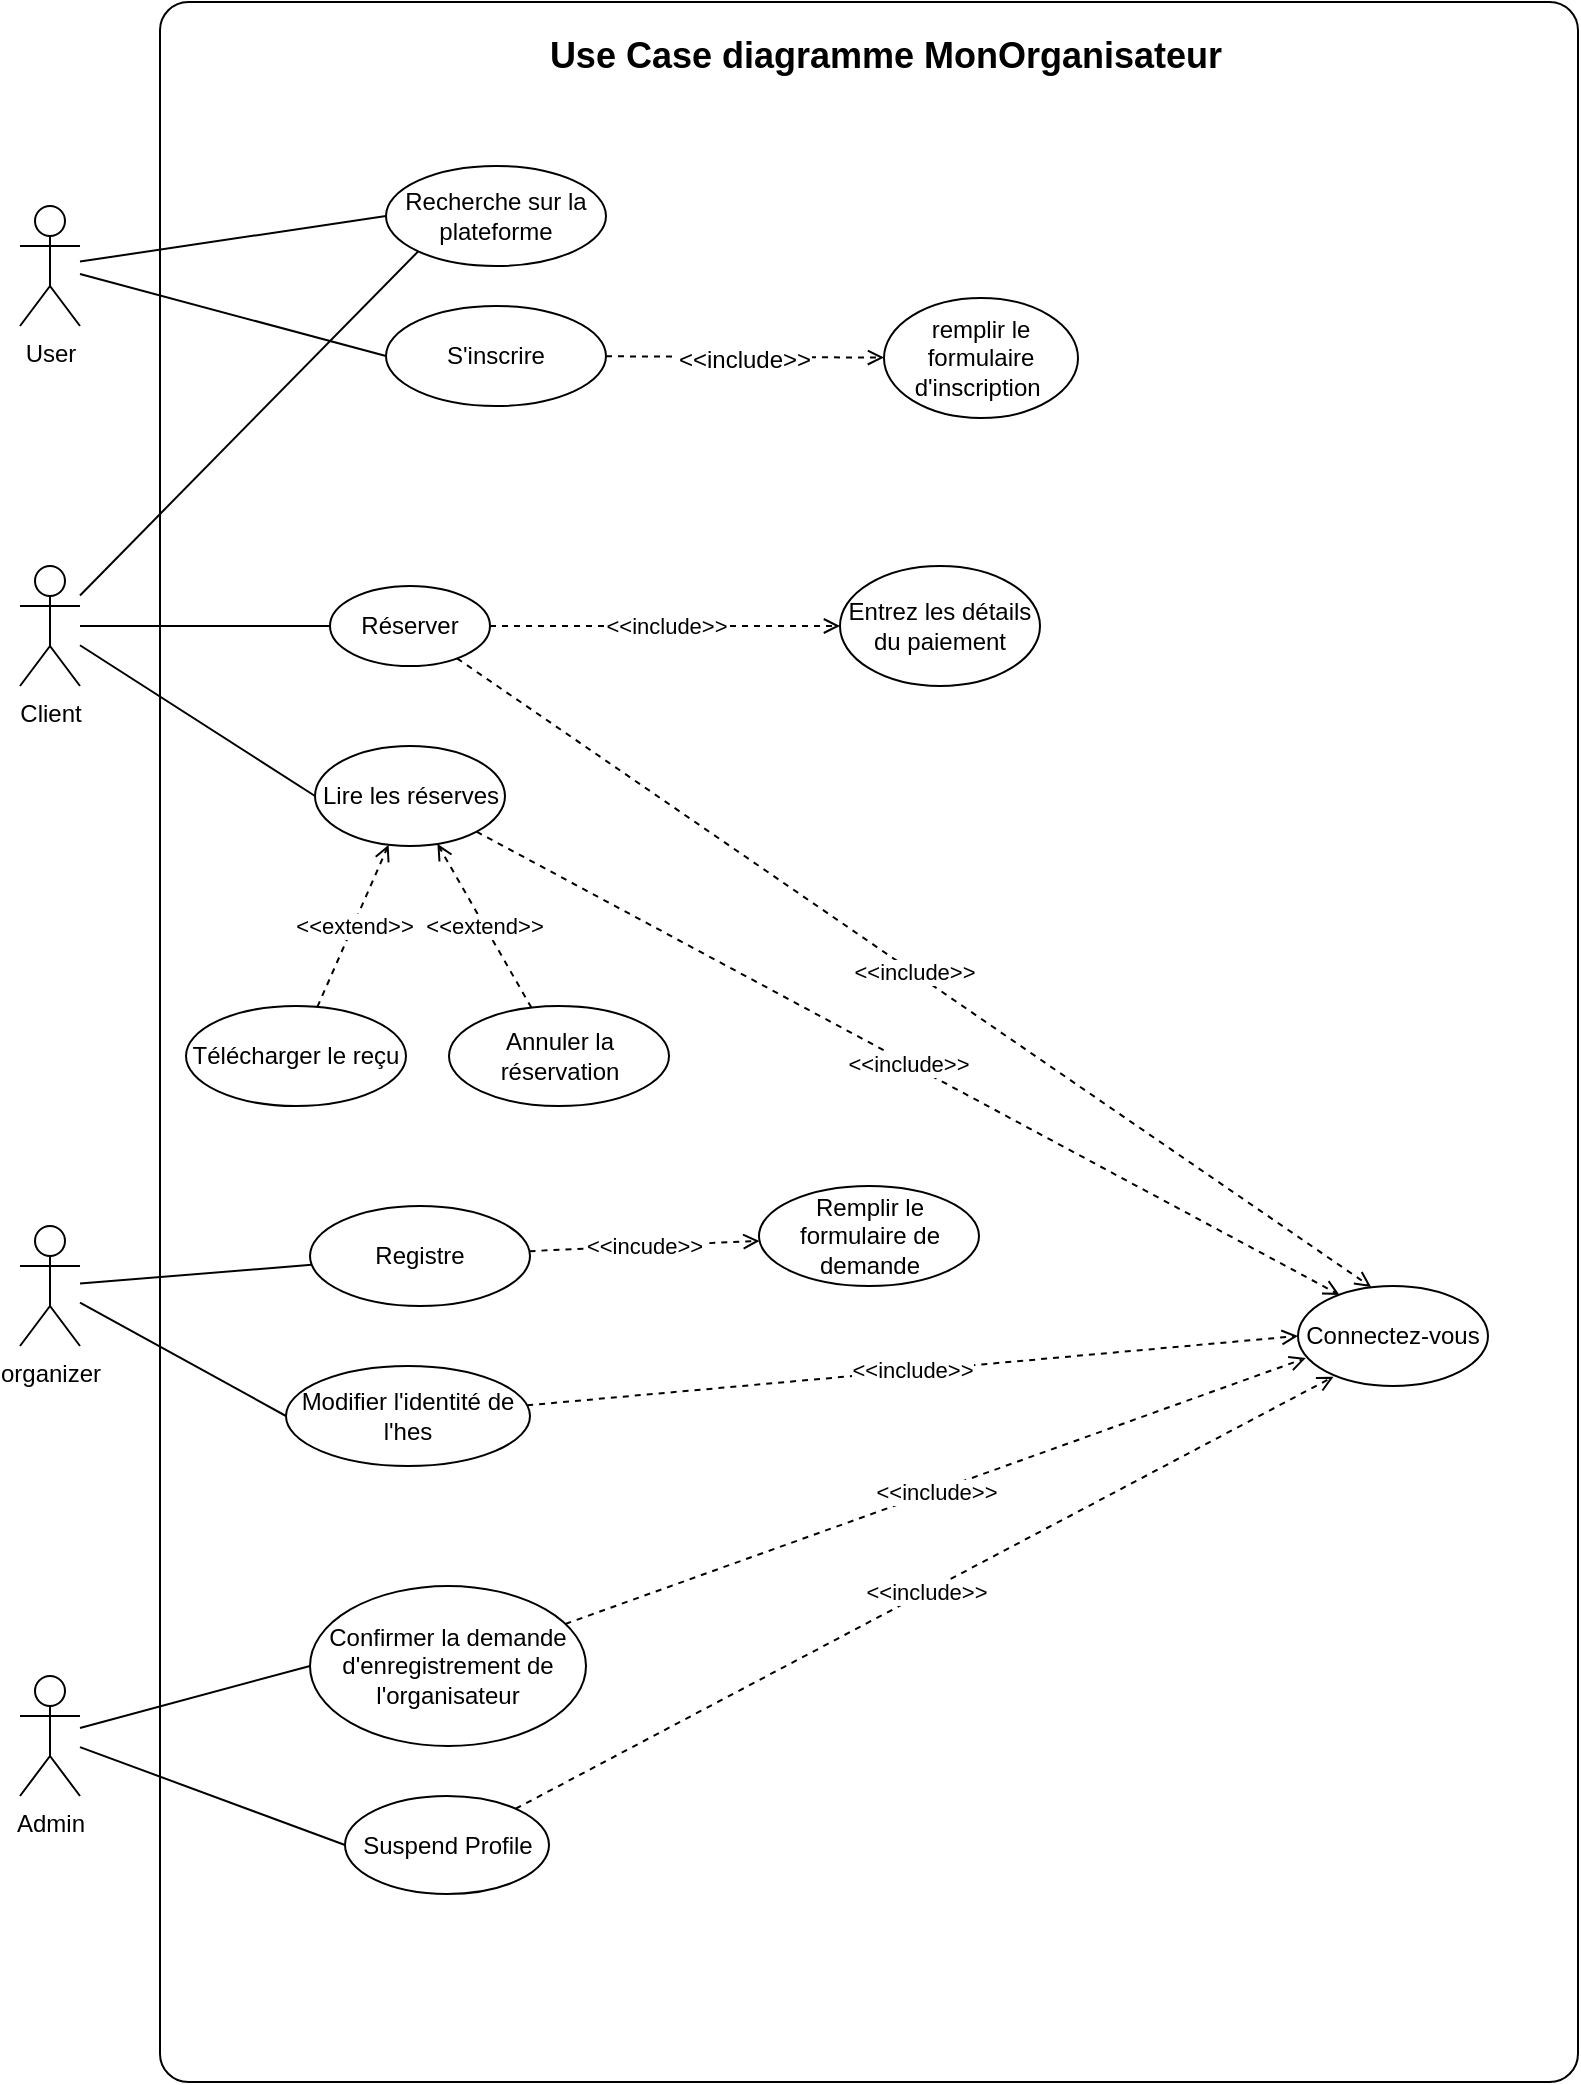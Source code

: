 <mxfile version="16.1.2" type="device"><diagram id="ixggnV8RtaeOouiZ63La" name="Page-1"><mxGraphModel dx="1021" dy="662" grid="1" gridSize="10" guides="1" tooltips="1" connect="1" arrows="1" fold="1" page="1" pageScale="1" pageWidth="850" pageHeight="1100" math="0" shadow="0"><root><mxCell id="0"/><mxCell id="1" parent="0"/><mxCell id="LcNwLO7DvMdSj1Io22Rn-1" value="" style="rounded=1;whiteSpace=wrap;html=1;arcSize=2;fontStyle=0" parent="1" vertex="1"><mxGeometry x="107" y="28" width="709" height="1040" as="geometry"/></mxCell><mxCell id="LcNwLO7DvMdSj1Io22Rn-7" style="edgeStyle=none;rounded=0;orthogonalLoop=1;jettySize=auto;html=1;endArrow=none;endFill=0;" parent="1" source="LcNwLO7DvMdSj1Io22Rn-9" target="LcNwLO7DvMdSj1Io22Rn-32" edge="1"><mxGeometry relative="1" as="geometry"/></mxCell><mxCell id="LcNwLO7DvMdSj1Io22Rn-8" style="edgeStyle=none;rounded=0;orthogonalLoop=1;jettySize=auto;html=1;entryX=0;entryY=0.5;entryDx=0;entryDy=0;endArrow=none;endFill=0;" parent="1" source="LcNwLO7DvMdSj1Io22Rn-9" target="LcNwLO7DvMdSj1Io22Rn-34" edge="1"><mxGeometry relative="1" as="geometry"/></mxCell><mxCell id="rEs1j5VtkF3X8l7jMAPh-16" style="edgeStyle=none;rounded=0;orthogonalLoop=1;jettySize=auto;html=1;entryX=0;entryY=1;entryDx=0;entryDy=0;endArrow=none;endFill=0;" parent="1" source="LcNwLO7DvMdSj1Io22Rn-9" target="rEs1j5VtkF3X8l7jMAPh-21" edge="1"><mxGeometry relative="1" as="geometry"><mxPoint x="182" y="315" as="targetPoint"/></mxGeometry></mxCell><mxCell id="LcNwLO7DvMdSj1Io22Rn-9" value="Client" style="shape=umlActor;verticalLabelPosition=bottom;verticalAlign=top;html=1;outlineConnect=0;" parent="1" vertex="1"><mxGeometry x="37" y="310" width="30" height="60" as="geometry"/></mxCell><mxCell id="LcNwLO7DvMdSj1Io22Rn-12" style="edgeStyle=none;rounded=0;orthogonalLoop=1;jettySize=auto;html=1;entryX=0;entryY=0.5;entryDx=0;entryDy=0;endArrow=none;endFill=0;" parent="1" source="LcNwLO7DvMdSj1Io22Rn-16" target="LcNwLO7DvMdSj1Io22Rn-40" edge="1"><mxGeometry relative="1" as="geometry"/></mxCell><mxCell id="LcNwLO7DvMdSj1Io22Rn-13" style="edgeStyle=none;rounded=0;orthogonalLoop=1;jettySize=auto;html=1;entryX=0;entryY=0.5;entryDx=0;entryDy=0;endArrow=none;endFill=0;" parent="1" source="LcNwLO7DvMdSj1Io22Rn-16" target="LcNwLO7DvMdSj1Io22Rn-42" edge="1"><mxGeometry relative="1" as="geometry"/></mxCell><mxCell id="LcNwLO7DvMdSj1Io22Rn-16" value="Admin" style="shape=umlActor;verticalLabelPosition=bottom;verticalAlign=top;html=1;outlineConnect=0;" parent="1" vertex="1"><mxGeometry x="37" y="865" width="30" height="60" as="geometry"/></mxCell><mxCell id="LcNwLO7DvMdSj1Io22Rn-17" value="&lt;font style=&quot;font-size: 18px&quot;&gt;&lt;b&gt;Use Case diagramme MonOrganisateur&lt;/b&gt;&lt;/font&gt;" style="text;html=1;strokeColor=none;fillColor=none;align=center;verticalAlign=middle;whiteSpace=wrap;rounded=0;" parent="1" vertex="1"><mxGeometry x="240" y="40" width="460" height="30" as="geometry"/></mxCell><mxCell id="LcNwLO7DvMdSj1Io22Rn-27" style="edgeStyle=none;rounded=0;orthogonalLoop=1;jettySize=auto;html=1;entryX=1;entryY=1;entryDx=0;entryDy=0;endArrow=none;endFill=0;" parent="1" edge="1"><mxGeometry relative="1" as="geometry"><mxPoint x="245.284" y="432.142" as="sourcePoint"/><mxPoint x="245.284" y="432.142" as="targetPoint"/></mxGeometry></mxCell><mxCell id="LcNwLO7DvMdSj1Io22Rn-28" value="Connectez-vous" style="ellipse;whiteSpace=wrap;html=1;" parent="1" vertex="1"><mxGeometry x="676" y="670" width="95" height="50" as="geometry"/></mxCell><mxCell id="rEs1j5VtkF3X8l7jMAPh-5" style="edgeStyle=none;rounded=0;orthogonalLoop=1;jettySize=auto;html=1;entryX=0;entryY=0.5;entryDx=0;entryDy=0;endArrow=none;endFill=0;" parent="1" source="LcNwLO7DvMdSj1Io22Rn-30" target="rEs1j5VtkF3X8l7jMAPh-4" edge="1"><mxGeometry relative="1" as="geometry"/></mxCell><mxCell id="rEs1j5VtkF3X8l7jMAPh-22" style="edgeStyle=none;rounded=0;orthogonalLoop=1;jettySize=auto;html=1;entryX=0;entryY=0.5;entryDx=0;entryDy=0;endArrow=none;endFill=0;" parent="1" source="LcNwLO7DvMdSj1Io22Rn-30" target="rEs1j5VtkF3X8l7jMAPh-21" edge="1"><mxGeometry relative="1" as="geometry"/></mxCell><mxCell id="LcNwLO7DvMdSj1Io22Rn-30" value="User" style="shape=umlActor;verticalLabelPosition=bottom;verticalAlign=top;html=1;outlineConnect=0;" parent="1" vertex="1"><mxGeometry x="37" y="130" width="30" height="60" as="geometry"/></mxCell><mxCell id="LcNwLO7DvMdSj1Io22Rn-31" value="&amp;lt;&amp;lt;include&amp;gt;&amp;gt;" style="edgeStyle=none;rounded=0;orthogonalLoop=1;jettySize=auto;html=1;endArrow=open;endFill=0;entryX=0.385;entryY=0.01;entryDx=0;entryDy=0;entryPerimeter=0;startArrow=none;startFill=0;dashed=1;" parent="1" source="LcNwLO7DvMdSj1Io22Rn-32" target="LcNwLO7DvMdSj1Io22Rn-28" edge="1"><mxGeometry relative="1" as="geometry"><mxPoint x="527" y="728" as="targetPoint"/></mxGeometry></mxCell><mxCell id="LcNwLO7DvMdSj1Io22Rn-32" value="Réserver" style="ellipse;whiteSpace=wrap;html=1;" parent="1" vertex="1"><mxGeometry x="192" y="320" width="80" height="40" as="geometry"/></mxCell><mxCell id="LcNwLO7DvMdSj1Io22Rn-33" value="&amp;lt;&amp;lt;include&amp;gt;&amp;gt;" style="edgeStyle=none;rounded=0;orthogonalLoop=1;jettySize=auto;html=1;endArrow=open;endFill=0;entryX=0.219;entryY=0.089;entryDx=0;entryDy=0;entryPerimeter=0;startArrow=none;startFill=0;dashed=1;" parent="1" source="LcNwLO7DvMdSj1Io22Rn-34" target="LcNwLO7DvMdSj1Io22Rn-28" edge="1"><mxGeometry relative="1" as="geometry"/></mxCell><mxCell id="LcNwLO7DvMdSj1Io22Rn-34" value="Lire les réserves" style="ellipse;whiteSpace=wrap;html=1;" parent="1" vertex="1"><mxGeometry x="184.5" y="400" width="95" height="50" as="geometry"/></mxCell><mxCell id="LcNwLO7DvMdSj1Io22Rn-35" value="&amp;lt;&amp;lt;include&amp;gt;&amp;gt;" style="edgeStyle=none;rounded=0;orthogonalLoop=1;jettySize=auto;html=1;entryX=0;entryY=0.5;entryDx=0;entryDy=0;dashed=1;startArrow=none;startFill=0;endArrow=open;endFill=0;exitX=1;exitY=0.5;exitDx=0;exitDy=0;" parent="1" source="LcNwLO7DvMdSj1Io22Rn-32" target="LcNwLO7DvMdSj1Io22Rn-47" edge="1"><mxGeometry relative="1" as="geometry"/></mxCell><mxCell id="LcNwLO7DvMdSj1Io22Rn-39" value="&amp;lt;&amp;lt;include&amp;gt;&amp;gt;" style="edgeStyle=none;rounded=0;orthogonalLoop=1;jettySize=auto;html=1;endArrow=open;endFill=0;entryX=0.041;entryY=0.721;entryDx=0;entryDy=0;entryPerimeter=0;startArrow=none;startFill=0;dashed=1;" parent="1" source="LcNwLO7DvMdSj1Io22Rn-40" target="LcNwLO7DvMdSj1Io22Rn-28" edge="1"><mxGeometry relative="1" as="geometry"><Array as="points"/></mxGeometry></mxCell><mxCell id="LcNwLO7DvMdSj1Io22Rn-40" value="Confirmer la demande d'enregistrement de l'organisateur" style="ellipse;whiteSpace=wrap;html=1;" parent="1" vertex="1"><mxGeometry x="182" y="820" width="138" height="80" as="geometry"/></mxCell><mxCell id="LcNwLO7DvMdSj1Io22Rn-41" value="&amp;lt;&amp;lt;include&amp;gt;&amp;gt;" style="edgeStyle=none;rounded=0;orthogonalLoop=1;jettySize=auto;html=1;endArrow=open;endFill=0;entryX=0.187;entryY=0.907;entryDx=0;entryDy=0;entryPerimeter=0;startArrow=none;startFill=0;dashed=1;" parent="1" source="LcNwLO7DvMdSj1Io22Rn-42" target="LcNwLO7DvMdSj1Io22Rn-28" edge="1"><mxGeometry relative="1" as="geometry"/></mxCell><mxCell id="LcNwLO7DvMdSj1Io22Rn-42" value="Suspend Profile" style="ellipse;whiteSpace=wrap;html=1;" parent="1" vertex="1"><mxGeometry x="199.5" y="925" width="102" height="49" as="geometry"/></mxCell><mxCell id="LcNwLO7DvMdSj1Io22Rn-47" value="Entrez les détails du paiement" style="ellipse;whiteSpace=wrap;html=1;" parent="1" vertex="1"><mxGeometry x="447" y="310" width="100" height="60" as="geometry"/></mxCell><mxCell id="rEs1j5VtkF3X8l7jMAPh-3" style="rounded=0;orthogonalLoop=1;jettySize=auto;html=1;entryX=0;entryY=0.5;entryDx=0;entryDy=0;endArrow=none;endFill=0;" parent="1" source="rEs1j5VtkF3X8l7jMAPh-1" target="rEs1j5VtkF3X8l7jMAPh-2" edge="1"><mxGeometry relative="1" as="geometry"><Array as="points"/></mxGeometry></mxCell><mxCell id="rEs1j5VtkF3X8l7jMAPh-12" style="edgeStyle=none;rounded=0;orthogonalLoop=1;jettySize=auto;html=1;endArrow=none;endFill=0;" parent="1" source="rEs1j5VtkF3X8l7jMAPh-1" target="rEs1j5VtkF3X8l7jMAPh-11" edge="1"><mxGeometry relative="1" as="geometry"/></mxCell><mxCell id="rEs1j5VtkF3X8l7jMAPh-1" value="organizer" style="shape=umlActor;verticalLabelPosition=bottom;verticalAlign=top;html=1;outlineConnect=0;" parent="1" vertex="1"><mxGeometry x="37" y="640" width="30" height="60" as="geometry"/></mxCell><mxCell id="rEs1j5VtkF3X8l7jMAPh-18" value="&amp;lt;&amp;lt;include&amp;gt;&amp;gt;" style="edgeStyle=none;rounded=0;orthogonalLoop=1;jettySize=auto;html=1;entryX=0;entryY=0.5;entryDx=0;entryDy=0;endArrow=open;endFill=0;dashed=1;" parent="1" source="rEs1j5VtkF3X8l7jMAPh-2" target="LcNwLO7DvMdSj1Io22Rn-28" edge="1"><mxGeometry relative="1" as="geometry"/></mxCell><mxCell id="rEs1j5VtkF3X8l7jMAPh-2" value="Modifier l'identité de l'hes" style="ellipse;whiteSpace=wrap;html=1;" parent="1" vertex="1"><mxGeometry x="170" y="710" width="122" height="50" as="geometry"/></mxCell><mxCell id="3" value="&lt;font style=&quot;font-size: 12px&quot;&gt;&amp;lt;&amp;lt;include&amp;gt;&amp;gt;&lt;/font&gt;" style="edgeStyle=none;html=1;fontSize=18;dashed=1;endArrow=open;endFill=0;" parent="1" source="rEs1j5VtkF3X8l7jMAPh-4" target="2" edge="1"><mxGeometry relative="1" as="geometry"/></mxCell><mxCell id="rEs1j5VtkF3X8l7jMAPh-4" value="S'inscrire" style="ellipse;whiteSpace=wrap;html=1;" parent="1" vertex="1"><mxGeometry x="220" y="180" width="110" height="50" as="geometry"/></mxCell><mxCell id="rEs1j5VtkF3X8l7jMAPh-7" value="&amp;lt;&amp;lt;extend&amp;gt;&amp;gt;" style="edgeStyle=none;rounded=0;orthogonalLoop=1;jettySize=auto;html=1;endArrow=open;endFill=0;dashed=1;" parent="1" source="rEs1j5VtkF3X8l7jMAPh-6" target="LcNwLO7DvMdSj1Io22Rn-34" edge="1"><mxGeometry relative="1" as="geometry"/></mxCell><mxCell id="rEs1j5VtkF3X8l7jMAPh-6" value="&lt;span class=&quot;VIiyi&quot; lang=&quot;en&quot;&gt;Télécharger le reçu&lt;/span&gt;" style="ellipse;whiteSpace=wrap;html=1;" parent="1" vertex="1"><mxGeometry x="120" y="530" width="110" height="50" as="geometry"/></mxCell><mxCell id="rEs1j5VtkF3X8l7jMAPh-20" value="&amp;lt;&amp;lt;incude&amp;gt;&amp;gt;" style="edgeStyle=none;rounded=0;orthogonalLoop=1;jettySize=auto;html=1;dashed=1;endArrow=open;endFill=0;" parent="1" source="rEs1j5VtkF3X8l7jMAPh-11" target="rEs1j5VtkF3X8l7jMAPh-19" edge="1"><mxGeometry relative="1" as="geometry"/></mxCell><mxCell id="rEs1j5VtkF3X8l7jMAPh-11" value="Registre" style="ellipse;whiteSpace=wrap;html=1;" parent="1" vertex="1"><mxGeometry x="182" y="630" width="110" height="50" as="geometry"/></mxCell><mxCell id="rEs1j5VtkF3X8l7jMAPh-19" value="Remplir le formulaire de demande" style="ellipse;whiteSpace=wrap;html=1;" parent="1" vertex="1"><mxGeometry x="406.5" y="620" width="110" height="50" as="geometry"/></mxCell><mxCell id="rEs1j5VtkF3X8l7jMAPh-21" value="Recherche sur la plateforme" style="ellipse;whiteSpace=wrap;html=1;" parent="1" vertex="1"><mxGeometry x="220" y="110" width="110" height="50" as="geometry"/></mxCell><mxCell id="NCV1q0EoNAmsbDJ_327a-4" value="&amp;lt;&amp;lt;extend&amp;gt;&amp;gt;" style="edgeStyle=none;rounded=0;orthogonalLoop=1;jettySize=auto;html=1;endArrow=open;endFill=0;dashed=1;" parent="1" source="NCV1q0EoNAmsbDJ_327a-1" target="LcNwLO7DvMdSj1Io22Rn-34" edge="1"><mxGeometry relative="1" as="geometry"/></mxCell><mxCell id="NCV1q0EoNAmsbDJ_327a-1" value="Annuler la réservation" style="ellipse;whiteSpace=wrap;html=1;" parent="1" vertex="1"><mxGeometry x="251.5" y="530" width="110" height="50" as="geometry"/></mxCell><mxCell id="NCV1q0EoNAmsbDJ_327a-2" style="edgeStyle=orthogonalEdgeStyle;rounded=0;orthogonalLoop=1;jettySize=auto;html=1;exitX=0.5;exitY=1;exitDx=0;exitDy=0;" parent="1" source="LcNwLO7DvMdSj1Io22Rn-17" target="LcNwLO7DvMdSj1Io22Rn-17" edge="1"><mxGeometry relative="1" as="geometry"/></mxCell><mxCell id="2" value="remplir le formulaire d'inscription&amp;nbsp;" style="ellipse;whiteSpace=wrap;html=1;" parent="1" vertex="1"><mxGeometry x="469" y="176" width="97" height="60" as="geometry"/></mxCell></root></mxGraphModel></diagram></mxfile>